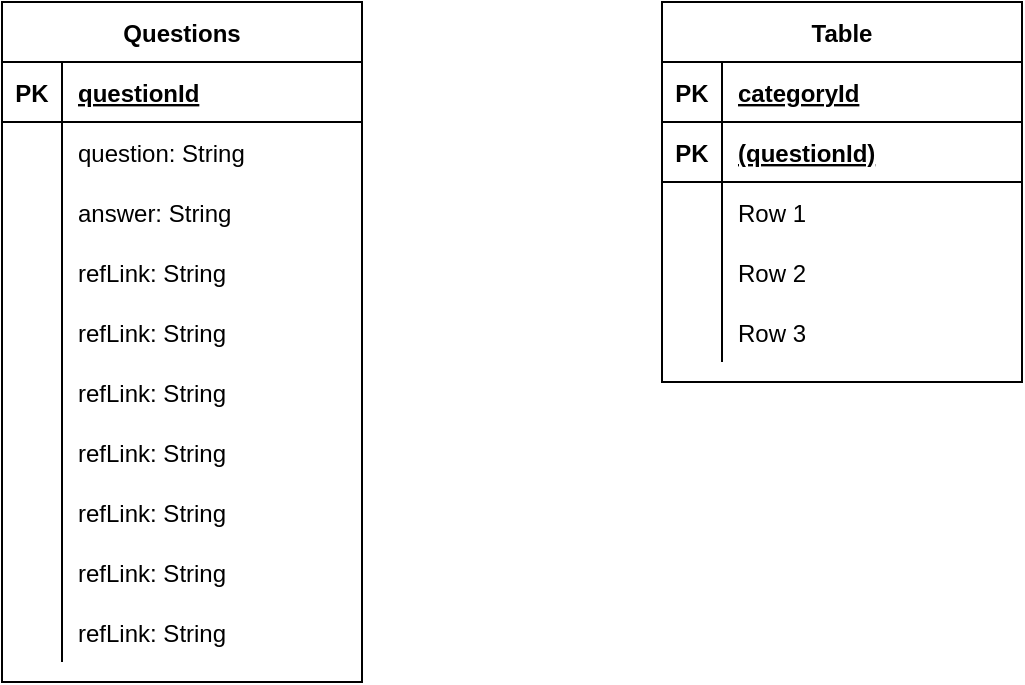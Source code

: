 <mxfile version="17.5.0" type="device"><diagram id="NtKUZ6-dRo7CbF5ep3gk" name="Page-1"><mxGraphModel dx="946" dy="517" grid="1" gridSize="10" guides="1" tooltips="1" connect="1" arrows="1" fold="1" page="1" pageScale="1" pageWidth="850" pageHeight="1100" math="0" shadow="0"><root><mxCell id="0"/><mxCell id="1" parent="0"/><mxCell id="zMlRx4CYr_e2pJP0gqX0-1" value="Questions" style="shape=table;startSize=30;container=1;collapsible=1;childLayout=tableLayout;fixedRows=1;rowLines=0;fontStyle=1;align=center;resizeLast=1;" vertex="1" parent="1"><mxGeometry x="70" y="70" width="180" height="340" as="geometry"/></mxCell><mxCell id="zMlRx4CYr_e2pJP0gqX0-2" value="" style="shape=tableRow;horizontal=0;startSize=0;swimlaneHead=0;swimlaneBody=0;fillColor=none;collapsible=0;dropTarget=0;points=[[0,0.5],[1,0.5]];portConstraint=eastwest;top=0;left=0;right=0;bottom=1;" vertex="1" parent="zMlRx4CYr_e2pJP0gqX0-1"><mxGeometry y="30" width="180" height="30" as="geometry"/></mxCell><mxCell id="zMlRx4CYr_e2pJP0gqX0-3" value="PK" style="shape=partialRectangle;connectable=0;fillColor=none;top=0;left=0;bottom=0;right=0;fontStyle=1;overflow=hidden;" vertex="1" parent="zMlRx4CYr_e2pJP0gqX0-2"><mxGeometry width="30" height="30" as="geometry"><mxRectangle width="30" height="30" as="alternateBounds"/></mxGeometry></mxCell><mxCell id="zMlRx4CYr_e2pJP0gqX0-4" value="questionId" style="shape=partialRectangle;connectable=0;fillColor=none;top=0;left=0;bottom=0;right=0;align=left;spacingLeft=6;fontStyle=5;overflow=hidden;" vertex="1" parent="zMlRx4CYr_e2pJP0gqX0-2"><mxGeometry x="30" width="150" height="30" as="geometry"><mxRectangle width="150" height="30" as="alternateBounds"/></mxGeometry></mxCell><mxCell id="zMlRx4CYr_e2pJP0gqX0-5" value="" style="shape=tableRow;horizontal=0;startSize=0;swimlaneHead=0;swimlaneBody=0;fillColor=none;collapsible=0;dropTarget=0;points=[[0,0.5],[1,0.5]];portConstraint=eastwest;top=0;left=0;right=0;bottom=0;" vertex="1" parent="zMlRx4CYr_e2pJP0gqX0-1"><mxGeometry y="60" width="180" height="30" as="geometry"/></mxCell><mxCell id="zMlRx4CYr_e2pJP0gqX0-6" value="" style="shape=partialRectangle;connectable=0;fillColor=none;top=0;left=0;bottom=0;right=0;editable=1;overflow=hidden;" vertex="1" parent="zMlRx4CYr_e2pJP0gqX0-5"><mxGeometry width="30" height="30" as="geometry"><mxRectangle width="30" height="30" as="alternateBounds"/></mxGeometry></mxCell><mxCell id="zMlRx4CYr_e2pJP0gqX0-7" value="question: String" style="shape=partialRectangle;connectable=0;fillColor=none;top=0;left=0;bottom=0;right=0;align=left;spacingLeft=6;overflow=hidden;" vertex="1" parent="zMlRx4CYr_e2pJP0gqX0-5"><mxGeometry x="30" width="150" height="30" as="geometry"><mxRectangle width="150" height="30" as="alternateBounds"/></mxGeometry></mxCell><mxCell id="zMlRx4CYr_e2pJP0gqX0-8" value="" style="shape=tableRow;horizontal=0;startSize=0;swimlaneHead=0;swimlaneBody=0;fillColor=none;collapsible=0;dropTarget=0;points=[[0,0.5],[1,0.5]];portConstraint=eastwest;top=0;left=0;right=0;bottom=0;" vertex="1" parent="zMlRx4CYr_e2pJP0gqX0-1"><mxGeometry y="90" width="180" height="30" as="geometry"/></mxCell><mxCell id="zMlRx4CYr_e2pJP0gqX0-9" value="" style="shape=partialRectangle;connectable=0;fillColor=none;top=0;left=0;bottom=0;right=0;editable=1;overflow=hidden;" vertex="1" parent="zMlRx4CYr_e2pJP0gqX0-8"><mxGeometry width="30" height="30" as="geometry"><mxRectangle width="30" height="30" as="alternateBounds"/></mxGeometry></mxCell><mxCell id="zMlRx4CYr_e2pJP0gqX0-10" value="answer: String" style="shape=partialRectangle;connectable=0;fillColor=none;top=0;left=0;bottom=0;right=0;align=left;spacingLeft=6;overflow=hidden;" vertex="1" parent="zMlRx4CYr_e2pJP0gqX0-8"><mxGeometry x="30" width="150" height="30" as="geometry"><mxRectangle width="150" height="30" as="alternateBounds"/></mxGeometry></mxCell><mxCell id="zMlRx4CYr_e2pJP0gqX0-11" value="" style="shape=tableRow;horizontal=0;startSize=0;swimlaneHead=0;swimlaneBody=0;fillColor=none;collapsible=0;dropTarget=0;points=[[0,0.5],[1,0.5]];portConstraint=eastwest;top=0;left=0;right=0;bottom=0;" vertex="1" parent="zMlRx4CYr_e2pJP0gqX0-1"><mxGeometry y="120" width="180" height="30" as="geometry"/></mxCell><mxCell id="zMlRx4CYr_e2pJP0gqX0-12" value="" style="shape=partialRectangle;connectable=0;fillColor=none;top=0;left=0;bottom=0;right=0;editable=1;overflow=hidden;" vertex="1" parent="zMlRx4CYr_e2pJP0gqX0-11"><mxGeometry width="30" height="30" as="geometry"><mxRectangle width="30" height="30" as="alternateBounds"/></mxGeometry></mxCell><mxCell id="zMlRx4CYr_e2pJP0gqX0-13" value="refLink: String" style="shape=partialRectangle;connectable=0;fillColor=none;top=0;left=0;bottom=0;right=0;align=left;spacingLeft=6;overflow=hidden;" vertex="1" parent="zMlRx4CYr_e2pJP0gqX0-11"><mxGeometry x="30" width="150" height="30" as="geometry"><mxRectangle width="150" height="30" as="alternateBounds"/></mxGeometry></mxCell><mxCell id="zMlRx4CYr_e2pJP0gqX0-56" value="" style="shape=tableRow;horizontal=0;startSize=0;swimlaneHead=0;swimlaneBody=0;fillColor=none;collapsible=0;dropTarget=0;points=[[0,0.5],[1,0.5]];portConstraint=eastwest;top=0;left=0;right=0;bottom=0;" vertex="1" parent="zMlRx4CYr_e2pJP0gqX0-1"><mxGeometry y="150" width="180" height="30" as="geometry"/></mxCell><mxCell id="zMlRx4CYr_e2pJP0gqX0-57" value="" style="shape=partialRectangle;connectable=0;fillColor=none;top=0;left=0;bottom=0;right=0;editable=1;overflow=hidden;" vertex="1" parent="zMlRx4CYr_e2pJP0gqX0-56"><mxGeometry width="30" height="30" as="geometry"><mxRectangle width="30" height="30" as="alternateBounds"/></mxGeometry></mxCell><mxCell id="zMlRx4CYr_e2pJP0gqX0-58" value="refLink: String" style="shape=partialRectangle;connectable=0;fillColor=none;top=0;left=0;bottom=0;right=0;align=left;spacingLeft=6;overflow=hidden;" vertex="1" parent="zMlRx4CYr_e2pJP0gqX0-56"><mxGeometry x="30" width="150" height="30" as="geometry"><mxRectangle width="150" height="30" as="alternateBounds"/></mxGeometry></mxCell><mxCell id="zMlRx4CYr_e2pJP0gqX0-59" value="" style="shape=tableRow;horizontal=0;startSize=0;swimlaneHead=0;swimlaneBody=0;fillColor=none;collapsible=0;dropTarget=0;points=[[0,0.5],[1,0.5]];portConstraint=eastwest;top=0;left=0;right=0;bottom=0;" vertex="1" parent="zMlRx4CYr_e2pJP0gqX0-1"><mxGeometry y="180" width="180" height="30" as="geometry"/></mxCell><mxCell id="zMlRx4CYr_e2pJP0gqX0-60" value="" style="shape=partialRectangle;connectable=0;fillColor=none;top=0;left=0;bottom=0;right=0;editable=1;overflow=hidden;" vertex="1" parent="zMlRx4CYr_e2pJP0gqX0-59"><mxGeometry width="30" height="30" as="geometry"><mxRectangle width="30" height="30" as="alternateBounds"/></mxGeometry></mxCell><mxCell id="zMlRx4CYr_e2pJP0gqX0-61" value="refLink: String" style="shape=partialRectangle;connectable=0;fillColor=none;top=0;left=0;bottom=0;right=0;align=left;spacingLeft=6;overflow=hidden;" vertex="1" parent="zMlRx4CYr_e2pJP0gqX0-59"><mxGeometry x="30" width="150" height="30" as="geometry"><mxRectangle width="150" height="30" as="alternateBounds"/></mxGeometry></mxCell><mxCell id="zMlRx4CYr_e2pJP0gqX0-62" value="" style="shape=tableRow;horizontal=0;startSize=0;swimlaneHead=0;swimlaneBody=0;fillColor=none;collapsible=0;dropTarget=0;points=[[0,0.5],[1,0.5]];portConstraint=eastwest;top=0;left=0;right=0;bottom=0;" vertex="1" parent="zMlRx4CYr_e2pJP0gqX0-1"><mxGeometry y="210" width="180" height="30" as="geometry"/></mxCell><mxCell id="zMlRx4CYr_e2pJP0gqX0-63" value="" style="shape=partialRectangle;connectable=0;fillColor=none;top=0;left=0;bottom=0;right=0;editable=1;overflow=hidden;" vertex="1" parent="zMlRx4CYr_e2pJP0gqX0-62"><mxGeometry width="30" height="30" as="geometry"><mxRectangle width="30" height="30" as="alternateBounds"/></mxGeometry></mxCell><mxCell id="zMlRx4CYr_e2pJP0gqX0-64" value="refLink: String" style="shape=partialRectangle;connectable=0;fillColor=none;top=0;left=0;bottom=0;right=0;align=left;spacingLeft=6;overflow=hidden;" vertex="1" parent="zMlRx4CYr_e2pJP0gqX0-62"><mxGeometry x="30" width="150" height="30" as="geometry"><mxRectangle width="150" height="30" as="alternateBounds"/></mxGeometry></mxCell><mxCell id="zMlRx4CYr_e2pJP0gqX0-65" value="" style="shape=tableRow;horizontal=0;startSize=0;swimlaneHead=0;swimlaneBody=0;fillColor=none;collapsible=0;dropTarget=0;points=[[0,0.5],[1,0.5]];portConstraint=eastwest;top=0;left=0;right=0;bottom=0;" vertex="1" parent="zMlRx4CYr_e2pJP0gqX0-1"><mxGeometry y="240" width="180" height="30" as="geometry"/></mxCell><mxCell id="zMlRx4CYr_e2pJP0gqX0-66" value="" style="shape=partialRectangle;connectable=0;fillColor=none;top=0;left=0;bottom=0;right=0;editable=1;overflow=hidden;" vertex="1" parent="zMlRx4CYr_e2pJP0gqX0-65"><mxGeometry width="30" height="30" as="geometry"><mxRectangle width="30" height="30" as="alternateBounds"/></mxGeometry></mxCell><mxCell id="zMlRx4CYr_e2pJP0gqX0-67" value="refLink: String" style="shape=partialRectangle;connectable=0;fillColor=none;top=0;left=0;bottom=0;right=0;align=left;spacingLeft=6;overflow=hidden;" vertex="1" parent="zMlRx4CYr_e2pJP0gqX0-65"><mxGeometry x="30" width="150" height="30" as="geometry"><mxRectangle width="150" height="30" as="alternateBounds"/></mxGeometry></mxCell><mxCell id="zMlRx4CYr_e2pJP0gqX0-68" value="" style="shape=tableRow;horizontal=0;startSize=0;swimlaneHead=0;swimlaneBody=0;fillColor=none;collapsible=0;dropTarget=0;points=[[0,0.5],[1,0.5]];portConstraint=eastwest;top=0;left=0;right=0;bottom=0;" vertex="1" parent="zMlRx4CYr_e2pJP0gqX0-1"><mxGeometry y="270" width="180" height="30" as="geometry"/></mxCell><mxCell id="zMlRx4CYr_e2pJP0gqX0-69" value="" style="shape=partialRectangle;connectable=0;fillColor=none;top=0;left=0;bottom=0;right=0;editable=1;overflow=hidden;" vertex="1" parent="zMlRx4CYr_e2pJP0gqX0-68"><mxGeometry width="30" height="30" as="geometry"><mxRectangle width="30" height="30" as="alternateBounds"/></mxGeometry></mxCell><mxCell id="zMlRx4CYr_e2pJP0gqX0-70" value="refLink: String" style="shape=partialRectangle;connectable=0;fillColor=none;top=0;left=0;bottom=0;right=0;align=left;spacingLeft=6;overflow=hidden;" vertex="1" parent="zMlRx4CYr_e2pJP0gqX0-68"><mxGeometry x="30" width="150" height="30" as="geometry"><mxRectangle width="150" height="30" as="alternateBounds"/></mxGeometry></mxCell><mxCell id="zMlRx4CYr_e2pJP0gqX0-71" value="" style="shape=tableRow;horizontal=0;startSize=0;swimlaneHead=0;swimlaneBody=0;fillColor=none;collapsible=0;dropTarget=0;points=[[0,0.5],[1,0.5]];portConstraint=eastwest;top=0;left=0;right=0;bottom=0;" vertex="1" parent="zMlRx4CYr_e2pJP0gqX0-1"><mxGeometry y="300" width="180" height="30" as="geometry"/></mxCell><mxCell id="zMlRx4CYr_e2pJP0gqX0-72" value="" style="shape=partialRectangle;connectable=0;fillColor=none;top=0;left=0;bottom=0;right=0;editable=1;overflow=hidden;" vertex="1" parent="zMlRx4CYr_e2pJP0gqX0-71"><mxGeometry width="30" height="30" as="geometry"><mxRectangle width="30" height="30" as="alternateBounds"/></mxGeometry></mxCell><mxCell id="zMlRx4CYr_e2pJP0gqX0-73" value="refLink: String" style="shape=partialRectangle;connectable=0;fillColor=none;top=0;left=0;bottom=0;right=0;align=left;spacingLeft=6;overflow=hidden;" vertex="1" parent="zMlRx4CYr_e2pJP0gqX0-71"><mxGeometry x="30" width="150" height="30" as="geometry"><mxRectangle width="150" height="30" as="alternateBounds"/></mxGeometry></mxCell><mxCell id="zMlRx4CYr_e2pJP0gqX0-14" value="Table" style="shape=table;startSize=30;container=1;collapsible=1;childLayout=tableLayout;fixedRows=1;rowLines=0;fontStyle=1;align=center;resizeLast=1;" vertex="1" parent="1"><mxGeometry x="400" y="70" width="180" height="190" as="geometry"/></mxCell><mxCell id="zMlRx4CYr_e2pJP0gqX0-15" value="" style="shape=tableRow;horizontal=0;startSize=0;swimlaneHead=0;swimlaneBody=0;fillColor=none;collapsible=0;dropTarget=0;points=[[0,0.5],[1,0.5]];portConstraint=eastwest;top=0;left=0;right=0;bottom=1;" vertex="1" parent="zMlRx4CYr_e2pJP0gqX0-14"><mxGeometry y="30" width="180" height="30" as="geometry"/></mxCell><mxCell id="zMlRx4CYr_e2pJP0gqX0-16" value="PK" style="shape=partialRectangle;connectable=0;fillColor=none;top=0;left=0;bottom=0;right=0;fontStyle=1;overflow=hidden;" vertex="1" parent="zMlRx4CYr_e2pJP0gqX0-15"><mxGeometry width="30" height="30" as="geometry"><mxRectangle width="30" height="30" as="alternateBounds"/></mxGeometry></mxCell><mxCell id="zMlRx4CYr_e2pJP0gqX0-17" value="categoryId" style="shape=partialRectangle;connectable=0;fillColor=none;top=0;left=0;bottom=0;right=0;align=left;spacingLeft=6;fontStyle=5;overflow=hidden;" vertex="1" parent="zMlRx4CYr_e2pJP0gqX0-15"><mxGeometry x="30" width="150" height="30" as="geometry"><mxRectangle width="150" height="30" as="alternateBounds"/></mxGeometry></mxCell><mxCell id="zMlRx4CYr_e2pJP0gqX0-27" value="" style="shape=tableRow;horizontal=0;startSize=0;swimlaneHead=0;swimlaneBody=0;fillColor=none;collapsible=0;dropTarget=0;points=[[0,0.5],[1,0.5]];portConstraint=eastwest;top=0;left=0;right=0;bottom=1;" vertex="1" parent="zMlRx4CYr_e2pJP0gqX0-14"><mxGeometry y="60" width="180" height="30" as="geometry"/></mxCell><mxCell id="zMlRx4CYr_e2pJP0gqX0-28" value="PK" style="shape=partialRectangle;connectable=0;fillColor=none;top=0;left=0;bottom=0;right=0;fontStyle=1;overflow=hidden;" vertex="1" parent="zMlRx4CYr_e2pJP0gqX0-27"><mxGeometry width="30" height="30" as="geometry"><mxRectangle width="30" height="30" as="alternateBounds"/></mxGeometry></mxCell><mxCell id="zMlRx4CYr_e2pJP0gqX0-29" value="(questionId)" style="shape=partialRectangle;connectable=0;fillColor=none;top=0;left=0;bottom=0;right=0;align=left;spacingLeft=6;fontStyle=5;overflow=hidden;" vertex="1" parent="zMlRx4CYr_e2pJP0gqX0-27"><mxGeometry x="30" width="150" height="30" as="geometry"><mxRectangle width="150" height="30" as="alternateBounds"/></mxGeometry></mxCell><mxCell id="zMlRx4CYr_e2pJP0gqX0-18" value="" style="shape=tableRow;horizontal=0;startSize=0;swimlaneHead=0;swimlaneBody=0;fillColor=none;collapsible=0;dropTarget=0;points=[[0,0.5],[1,0.5]];portConstraint=eastwest;top=0;left=0;right=0;bottom=0;" vertex="1" parent="zMlRx4CYr_e2pJP0gqX0-14"><mxGeometry y="90" width="180" height="30" as="geometry"/></mxCell><mxCell id="zMlRx4CYr_e2pJP0gqX0-19" value="" style="shape=partialRectangle;connectable=0;fillColor=none;top=0;left=0;bottom=0;right=0;editable=1;overflow=hidden;" vertex="1" parent="zMlRx4CYr_e2pJP0gqX0-18"><mxGeometry width="30" height="30" as="geometry"><mxRectangle width="30" height="30" as="alternateBounds"/></mxGeometry></mxCell><mxCell id="zMlRx4CYr_e2pJP0gqX0-20" value="Row 1" style="shape=partialRectangle;connectable=0;fillColor=none;top=0;left=0;bottom=0;right=0;align=left;spacingLeft=6;overflow=hidden;" vertex="1" parent="zMlRx4CYr_e2pJP0gqX0-18"><mxGeometry x="30" width="150" height="30" as="geometry"><mxRectangle width="150" height="30" as="alternateBounds"/></mxGeometry></mxCell><mxCell id="zMlRx4CYr_e2pJP0gqX0-21" value="" style="shape=tableRow;horizontal=0;startSize=0;swimlaneHead=0;swimlaneBody=0;fillColor=none;collapsible=0;dropTarget=0;points=[[0,0.5],[1,0.5]];portConstraint=eastwest;top=0;left=0;right=0;bottom=0;" vertex="1" parent="zMlRx4CYr_e2pJP0gqX0-14"><mxGeometry y="120" width="180" height="30" as="geometry"/></mxCell><mxCell id="zMlRx4CYr_e2pJP0gqX0-22" value="" style="shape=partialRectangle;connectable=0;fillColor=none;top=0;left=0;bottom=0;right=0;editable=1;overflow=hidden;" vertex="1" parent="zMlRx4CYr_e2pJP0gqX0-21"><mxGeometry width="30" height="30" as="geometry"><mxRectangle width="30" height="30" as="alternateBounds"/></mxGeometry></mxCell><mxCell id="zMlRx4CYr_e2pJP0gqX0-23" value="Row 2" style="shape=partialRectangle;connectable=0;fillColor=none;top=0;left=0;bottom=0;right=0;align=left;spacingLeft=6;overflow=hidden;" vertex="1" parent="zMlRx4CYr_e2pJP0gqX0-21"><mxGeometry x="30" width="150" height="30" as="geometry"><mxRectangle width="150" height="30" as="alternateBounds"/></mxGeometry></mxCell><mxCell id="zMlRx4CYr_e2pJP0gqX0-24" value="" style="shape=tableRow;horizontal=0;startSize=0;swimlaneHead=0;swimlaneBody=0;fillColor=none;collapsible=0;dropTarget=0;points=[[0,0.5],[1,0.5]];portConstraint=eastwest;top=0;left=0;right=0;bottom=0;" vertex="1" parent="zMlRx4CYr_e2pJP0gqX0-14"><mxGeometry y="150" width="180" height="30" as="geometry"/></mxCell><mxCell id="zMlRx4CYr_e2pJP0gqX0-25" value="" style="shape=partialRectangle;connectable=0;fillColor=none;top=0;left=0;bottom=0;right=0;editable=1;overflow=hidden;" vertex="1" parent="zMlRx4CYr_e2pJP0gqX0-24"><mxGeometry width="30" height="30" as="geometry"><mxRectangle width="30" height="30" as="alternateBounds"/></mxGeometry></mxCell><mxCell id="zMlRx4CYr_e2pJP0gqX0-26" value="Row 3" style="shape=partialRectangle;connectable=0;fillColor=none;top=0;left=0;bottom=0;right=0;align=left;spacingLeft=6;overflow=hidden;" vertex="1" parent="zMlRx4CYr_e2pJP0gqX0-24"><mxGeometry x="30" width="150" height="30" as="geometry"><mxRectangle width="150" height="30" as="alternateBounds"/></mxGeometry></mxCell></root></mxGraphModel></diagram></mxfile>